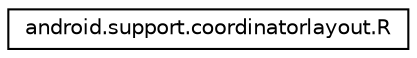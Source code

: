 digraph "Graphical Class Hierarchy"
{
 // LATEX_PDF_SIZE
  edge [fontname="Helvetica",fontsize="10",labelfontname="Helvetica",labelfontsize="10"];
  node [fontname="Helvetica",fontsize="10",shape=record];
  rankdir="LR";
  Node0 [label="android.support.coordinatorlayout.R",height=0.2,width=0.4,color="black", fillcolor="white", style="filled",URL="$classandroid_1_1support_1_1coordinatorlayout_1_1_r.html",tooltip=" "];
}
